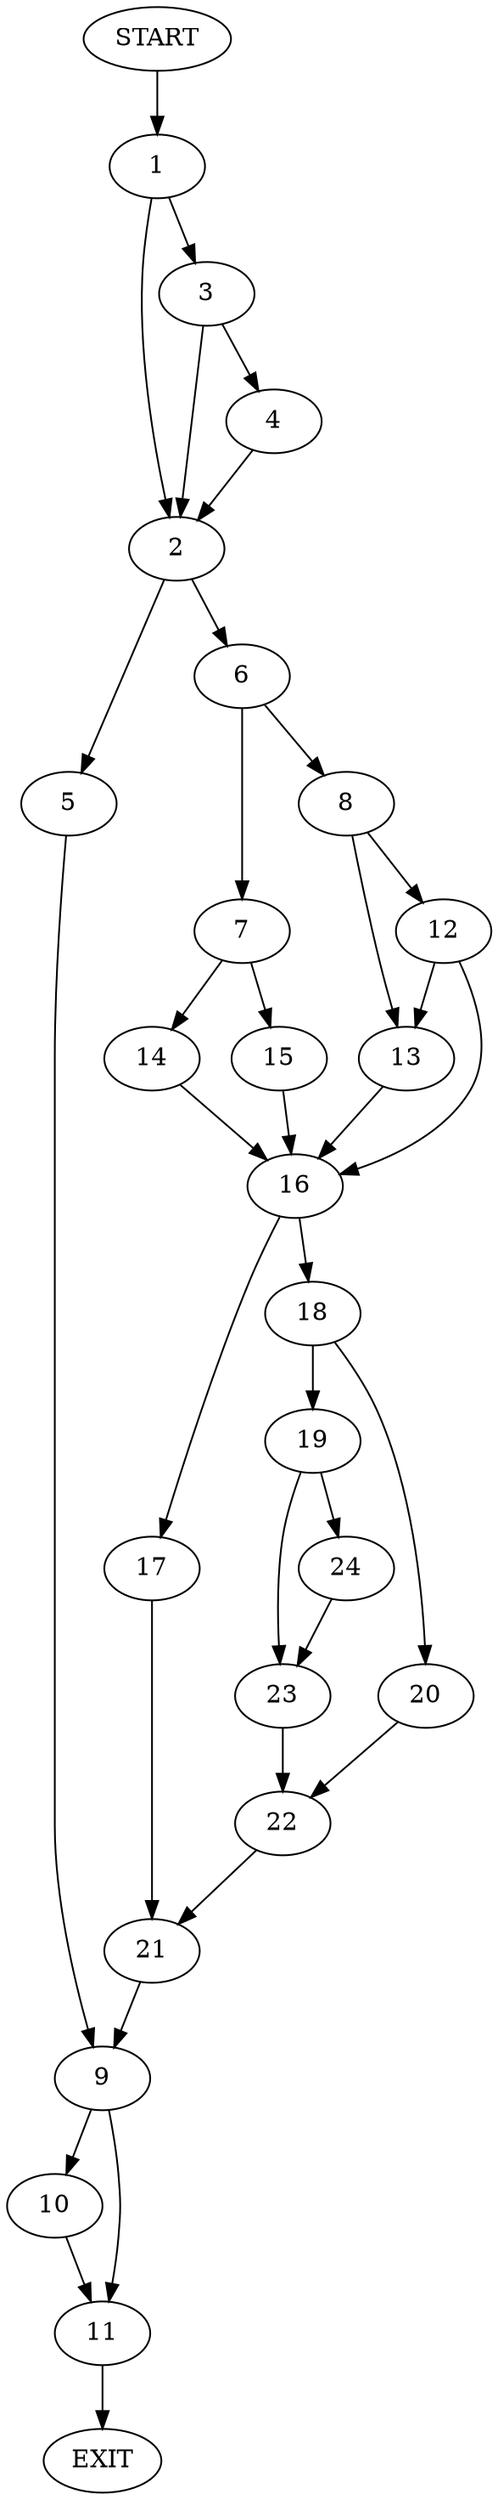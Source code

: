 digraph {
0 [label="START"]
25 [label="EXIT"]
0 -> 1
1 -> 2
1 -> 3
3 -> 4
3 -> 2
2 -> 5
2 -> 6
4 -> 2
6 -> 7
6 -> 8
5 -> 9
9 -> 10
9 -> 11
8 -> 12
8 -> 13
7 -> 14
7 -> 15
12 -> 16
12 -> 13
13 -> 16
16 -> 17
16 -> 18
14 -> 16
15 -> 16
18 -> 19
18 -> 20
17 -> 21
20 -> 22
19 -> 23
19 -> 24
24 -> 23
23 -> 22
22 -> 21
21 -> 9
11 -> 25
10 -> 11
}

